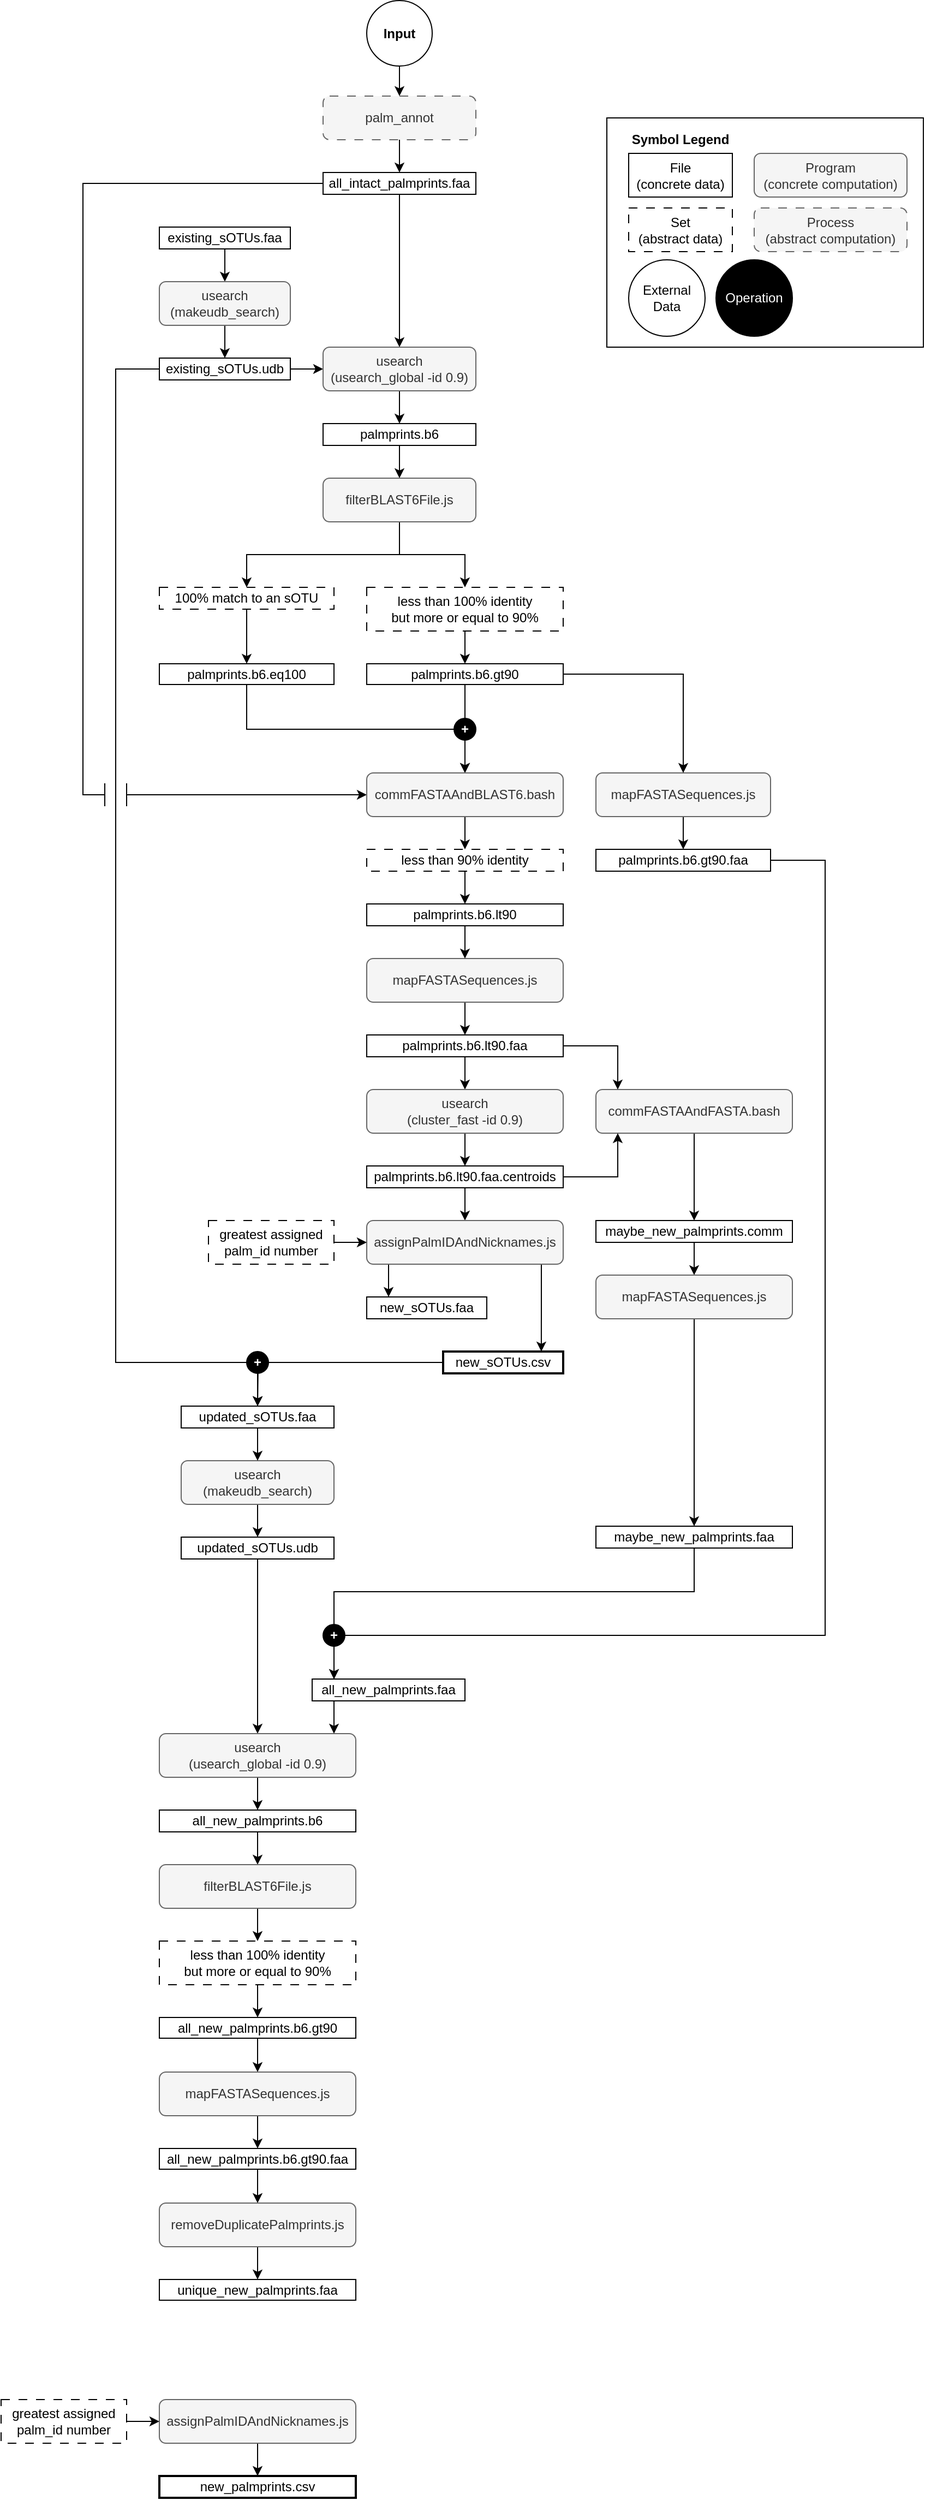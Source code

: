<mxfile version="24.7.6">
  <diagram name="Page-1" id="xePpAwtWUjEFdL4y1r4D">
    <mxGraphModel dx="1922" dy="722" grid="1" gridSize="10" guides="1" tooltips="1" connect="1" arrows="1" fold="1" page="1" pageScale="1" pageWidth="1100" pageHeight="850" math="0" shadow="0">
      <root>
        <mxCell id="0" />
        <mxCell id="1" parent="0" />
        <mxCell id="pcEnY2RNjyqCKXGkyiXo-41" value="" style="rounded=0;whiteSpace=wrap;html=1;" parent="1" vertex="1">
          <mxGeometry x="490" y="220" width="290" height="210" as="geometry" />
        </mxCell>
        <mxCell id="qipjCbiUXeIvuoldf0_X-224" style="edgeStyle=orthogonalEdgeStyle;rounded=0;orthogonalLoop=1;jettySize=auto;html=1;entryX=0.5;entryY=0;entryDx=0;entryDy=0;" parent="1" source="pcEnY2RNjyqCKXGkyiXo-3" target="qipjCbiUXeIvuoldf0_X-213" edge="1">
          <mxGeometry relative="1" as="geometry" />
        </mxCell>
        <mxCell id="pcEnY2RNjyqCKXGkyiXo-3" value="&lt;b&gt;Input&lt;/b&gt;" style="ellipse;whiteSpace=wrap;html=1;aspect=fixed;" parent="1" vertex="1">
          <mxGeometry x="270" y="112.5" width="60" height="60" as="geometry" />
        </mxCell>
        <mxCell id="qipjCbiUXeIvuoldf0_X-221" style="edgeStyle=orthogonalEdgeStyle;rounded=0;orthogonalLoop=1;jettySize=auto;html=1;entryX=0.5;entryY=0;entryDx=0;entryDy=0;" parent="1" source="pcEnY2RNjyqCKXGkyiXo-23" target="pcEnY2RNjyqCKXGkyiXo-30" edge="1">
          <mxGeometry relative="1" as="geometry" />
        </mxCell>
        <mxCell id="qipjCbiUXeIvuoldf0_X-222" style="edgeStyle=orthogonalEdgeStyle;rounded=0;orthogonalLoop=1;jettySize=auto;html=1;entryX=0;entryY=0.5;entryDx=0;entryDy=0;" parent="1" source="pcEnY2RNjyqCKXGkyiXo-23" target="qipjCbiUXeIvuoldf0_X-158" edge="1">
          <mxGeometry relative="1" as="geometry">
            <Array as="points">
              <mxPoint x="10" y="280" />
              <mxPoint x="10" y="840" />
            </Array>
          </mxGeometry>
        </mxCell>
        <mxCell id="pcEnY2RNjyqCKXGkyiXo-23" value="&lt;div&gt;all_intact_palmprints.faa&lt;/div&gt;" style="rounded=0;whiteSpace=wrap;html=1;" parent="1" vertex="1">
          <mxGeometry x="230" y="270" width="140" height="20" as="geometry" />
        </mxCell>
        <mxCell id="pcEnY2RNjyqCKXGkyiXo-28" style="edgeStyle=none;rounded=0;orthogonalLoop=1;jettySize=auto;html=1;entryX=0.5;entryY=0;entryDx=0;entryDy=0;" parent="1" source="pcEnY2RNjyqCKXGkyiXo-25" target="pcEnY2RNjyqCKXGkyiXo-26" edge="1">
          <mxGeometry relative="1" as="geometry" />
        </mxCell>
        <mxCell id="pcEnY2RNjyqCKXGkyiXo-25" value="&lt;div&gt;existing_sOTUs.faa&lt;/div&gt;" style="rounded=0;whiteSpace=wrap;html=1;" parent="1" vertex="1">
          <mxGeometry x="80" y="320" width="120" height="20" as="geometry" />
        </mxCell>
        <mxCell id="pcEnY2RNjyqCKXGkyiXo-29" style="edgeStyle=none;rounded=0;orthogonalLoop=1;jettySize=auto;html=1;entryX=0.5;entryY=0;entryDx=0;entryDy=0;" parent="1" source="pcEnY2RNjyqCKXGkyiXo-26" target="pcEnY2RNjyqCKXGkyiXo-27" edge="1">
          <mxGeometry relative="1" as="geometry" />
        </mxCell>
        <mxCell id="pcEnY2RNjyqCKXGkyiXo-26" value="&lt;div&gt;usearch&lt;/div&gt;&lt;div&gt;(makeudb_search)&lt;br&gt;&lt;/div&gt;" style="rounded=1;whiteSpace=wrap;html=1;fillColor=#f5f5f5;strokeColor=#666666;fontColor=#333333;" parent="1" vertex="1">
          <mxGeometry x="80" y="370" width="120" height="40" as="geometry" />
        </mxCell>
        <mxCell id="qipjCbiUXeIvuoldf0_X-220" style="edgeStyle=orthogonalEdgeStyle;rounded=0;orthogonalLoop=1;jettySize=auto;html=1;" parent="1" source="pcEnY2RNjyqCKXGkyiXo-27" target="pcEnY2RNjyqCKXGkyiXo-30" edge="1">
          <mxGeometry relative="1" as="geometry" />
        </mxCell>
        <mxCell id="7p6EoumD7oMu688esFDc-22" style="edgeStyle=orthogonalEdgeStyle;rounded=0;orthogonalLoop=1;jettySize=auto;html=1;entryX=0.5;entryY=0;entryDx=0;entryDy=0;" parent="1" source="pcEnY2RNjyqCKXGkyiXo-27" target="7p6EoumD7oMu688esFDc-19" edge="1">
          <mxGeometry relative="1" as="geometry">
            <Array as="points">
              <mxPoint x="40" y="450" />
              <mxPoint x="40" y="1360" />
              <mxPoint x="170" y="1360" />
            </Array>
          </mxGeometry>
        </mxCell>
        <mxCell id="pcEnY2RNjyqCKXGkyiXo-27" value="&lt;div&gt;existing_sOTUs.udb&lt;/div&gt;" style="rounded=0;whiteSpace=wrap;html=1;" parent="1" vertex="1">
          <mxGeometry x="80" y="440" width="120" height="20" as="geometry" />
        </mxCell>
        <mxCell id="qipjCbiUXeIvuoldf0_X-120" style="edgeStyle=orthogonalEdgeStyle;rounded=0;orthogonalLoop=1;jettySize=auto;html=1;entryX=0.5;entryY=0;entryDx=0;entryDy=0;" parent="1" source="pcEnY2RNjyqCKXGkyiXo-30" target="qipjCbiUXeIvuoldf0_X-117" edge="1">
          <mxGeometry relative="1" as="geometry" />
        </mxCell>
        <mxCell id="pcEnY2RNjyqCKXGkyiXo-30" value="&lt;div&gt;usearch&lt;/div&gt;&lt;div&gt;(usearch_global -id 0.9)&lt;br&gt;&lt;/div&gt;" style="rounded=1;whiteSpace=wrap;html=1;fillColor=#f5f5f5;strokeColor=#666666;fontColor=#333333;" parent="1" vertex="1">
          <mxGeometry x="230" y="430" width="140" height="40" as="geometry" />
        </mxCell>
        <mxCell id="pcEnY2RNjyqCKXGkyiXo-35" value="&lt;div&gt;External&lt;/div&gt;&lt;div&gt;Data&lt;br&gt;&lt;/div&gt;" style="ellipse;whiteSpace=wrap;html=1;aspect=fixed;" parent="1" vertex="1">
          <mxGeometry x="510" y="350" width="70" height="70" as="geometry" />
        </mxCell>
        <mxCell id="pcEnY2RNjyqCKXGkyiXo-36" value="&lt;div&gt;File&lt;/div&gt;&lt;div&gt;(concrete data)&lt;br&gt;&lt;/div&gt;" style="rounded=0;whiteSpace=wrap;html=1;" parent="1" vertex="1">
          <mxGeometry x="510" y="252.5" width="95" height="40" as="geometry" />
        </mxCell>
        <mxCell id="pcEnY2RNjyqCKXGkyiXo-37" value="&lt;div&gt;Set&lt;/div&gt;&lt;div&gt;(abstract data)&lt;br&gt;&lt;/div&gt;" style="rounded=0;whiteSpace=wrap;html=1;dashed=1;dashPattern=8 8;" parent="1" vertex="1">
          <mxGeometry x="510" y="302.5" width="95" height="40" as="geometry" />
        </mxCell>
        <mxCell id="pcEnY2RNjyqCKXGkyiXo-38" value="&lt;div&gt;Program&lt;/div&gt;&lt;div&gt;(concrete computation)&lt;br&gt;&lt;/div&gt;" style="rounded=1;whiteSpace=wrap;html=1;fillColor=#f5f5f5;strokeColor=#666666;fontColor=#333333;" parent="1" vertex="1">
          <mxGeometry x="625" y="252.5" width="140" height="40" as="geometry" />
        </mxCell>
        <mxCell id="pcEnY2RNjyqCKXGkyiXo-40" value="Symbol Legend" style="text;html=1;align=center;verticalAlign=middle;whiteSpace=wrap;rounded=0;fontStyle=1" parent="1" vertex="1">
          <mxGeometry x="510" y="227.5" width="95" height="25" as="geometry" />
        </mxCell>
        <mxCell id="pcEnY2RNjyqCKXGkyiXo-48" value="&lt;div&gt;Process&lt;/div&gt;&lt;div&gt;(abstract computation)&lt;br&gt;&lt;/div&gt;" style="rounded=1;whiteSpace=wrap;html=1;fillColor=#f5f5f5;strokeColor=#666666;fontColor=#333333;dashed=1;dashPattern=8 8;" parent="1" vertex="1">
          <mxGeometry x="625" y="302.5" width="140" height="40" as="geometry" />
        </mxCell>
        <mxCell id="qipjCbiUXeIvuoldf0_X-174" style="edgeStyle=orthogonalEdgeStyle;rounded=0;orthogonalLoop=1;jettySize=auto;html=1;entryX=0.5;entryY=0;entryDx=0;entryDy=0;" parent="1" source="qipjCbiUXeIvuoldf0_X-9" target="qipjCbiUXeIvuoldf0_X-166" edge="1">
          <mxGeometry relative="1" as="geometry" />
        </mxCell>
        <mxCell id="qipjCbiUXeIvuoldf0_X-9" value="&lt;div&gt;&lt;span style=&quot;background-color: initial;&quot;&gt;less than 90% identity&lt;/span&gt;&lt;br&gt;&lt;/div&gt;" style="rounded=0;whiteSpace=wrap;html=1;dashed=1;dashPattern=8 8;" parent="1" vertex="1">
          <mxGeometry x="270" y="890" width="180" height="20" as="geometry" />
        </mxCell>
        <mxCell id="qipjCbiUXeIvuoldf0_X-155" style="edgeStyle=orthogonalEdgeStyle;rounded=0;orthogonalLoop=1;jettySize=auto;html=1;entryX=0.5;entryY=0;entryDx=0;entryDy=0;" parent="1" source="qipjCbiUXeIvuoldf0_X-18" target="qipjCbiUXeIvuoldf0_X-23" edge="1">
          <mxGeometry relative="1" as="geometry" />
        </mxCell>
        <mxCell id="qipjCbiUXeIvuoldf0_X-18" value="mapFASTASequences.js" style="rounded=1;whiteSpace=wrap;html=1;fillColor=#f5f5f5;strokeColor=#666666;fontColor=#333333;" parent="1" vertex="1">
          <mxGeometry x="270" y="990" width="180" height="40" as="geometry" />
        </mxCell>
        <mxCell id="qipjCbiUXeIvuoldf0_X-153" style="edgeStyle=orthogonalEdgeStyle;rounded=0;orthogonalLoop=1;jettySize=auto;html=1;entryX=0.5;entryY=0;entryDx=0;entryDy=0;" parent="1" source="qipjCbiUXeIvuoldf0_X-23" target="qipjCbiUXeIvuoldf0_X-27" edge="1">
          <mxGeometry relative="1" as="geometry" />
        </mxCell>
        <mxCell id="qipjCbiUXeIvuoldf0_X-23" value="&lt;div&gt;palmprints.b6.lt90.faa&lt;/div&gt;" style="rounded=0;whiteSpace=wrap;html=1;" parent="1" vertex="1">
          <mxGeometry x="270" y="1060" width="180" height="20" as="geometry" />
        </mxCell>
        <mxCell id="qipjCbiUXeIvuoldf0_X-190" style="edgeStyle=orthogonalEdgeStyle;rounded=0;orthogonalLoop=1;jettySize=auto;html=1;entryX=0.5;entryY=0;entryDx=0;entryDy=0;" parent="1" source="qipjCbiUXeIvuoldf0_X-27" target="qipjCbiUXeIvuoldf0_X-28" edge="1">
          <mxGeometry relative="1" as="geometry" />
        </mxCell>
        <mxCell id="qipjCbiUXeIvuoldf0_X-27" value="&lt;div&gt;usearch&lt;/div&gt;&lt;div&gt;(cluster_fast -id 0.9)&lt;br&gt;&lt;/div&gt;" style="rounded=1;whiteSpace=wrap;html=1;fillColor=#f5f5f5;strokeColor=#666666;fontColor=#333333;" parent="1" vertex="1">
          <mxGeometry x="270" y="1110" width="180" height="40" as="geometry" />
        </mxCell>
        <mxCell id="qipjCbiUXeIvuoldf0_X-37" style="edgeStyle=orthogonalEdgeStyle;rounded=0;orthogonalLoop=1;jettySize=auto;html=1;entryX=0.5;entryY=0;entryDx=0;entryDy=0;" parent="1" source="qipjCbiUXeIvuoldf0_X-28" edge="1">
          <mxGeometry relative="1" as="geometry">
            <mxPoint x="360" y="1230" as="targetPoint" />
          </mxGeometry>
        </mxCell>
        <mxCell id="qipjCbiUXeIvuoldf0_X-28" value="palmprints.b6.lt90.faa.centroids" style="rounded=0;whiteSpace=wrap;html=1;" parent="1" vertex="1">
          <mxGeometry x="270" y="1180" width="180" height="20" as="geometry" />
        </mxCell>
        <mxCell id="qipjCbiUXeIvuoldf0_X-125" style="edgeStyle=orthogonalEdgeStyle;rounded=0;orthogonalLoop=1;jettySize=auto;html=1;entryX=0.5;entryY=0;entryDx=0;entryDy=0;" parent="1" source="qipjCbiUXeIvuoldf0_X-60" target="qipjCbiUXeIvuoldf0_X-122" edge="1">
          <mxGeometry relative="1" as="geometry" />
        </mxCell>
        <mxCell id="qipjCbiUXeIvuoldf0_X-60" value="&lt;div&gt;&lt;span style=&quot;background-color: initial;&quot;&gt;less than 100% identity&lt;/span&gt;&lt;br&gt;&lt;/div&gt;&lt;div&gt;&lt;span style=&quot;background-color: initial;&quot;&gt;but more or equal to 90%&lt;/span&gt;&lt;/div&gt;" style="rounded=0;whiteSpace=wrap;html=1;dashed=1;dashPattern=8 8;" parent="1" vertex="1">
          <mxGeometry x="270" y="650" width="180" height="40" as="geometry" />
        </mxCell>
        <mxCell id="qipjCbiUXeIvuoldf0_X-61" style="edgeStyle=orthogonalEdgeStyle;rounded=0;orthogonalLoop=1;jettySize=auto;html=1;entryX=0.5;entryY=0;entryDx=0;entryDy=0;" parent="1" source="qipjCbiUXeIvuoldf0_X-62" target="qipjCbiUXeIvuoldf0_X-63" edge="1">
          <mxGeometry relative="1" as="geometry" />
        </mxCell>
        <mxCell id="qipjCbiUXeIvuoldf0_X-62" value="mapFASTASequences.js" style="rounded=1;whiteSpace=wrap;html=1;fillColor=#f5f5f5;strokeColor=#666666;fontColor=#333333;" parent="1" vertex="1">
          <mxGeometry x="480" y="820" width="160" height="40" as="geometry" />
        </mxCell>
        <mxCell id="7p6EoumD7oMu688esFDc-9" style="edgeStyle=orthogonalEdgeStyle;rounded=0;orthogonalLoop=1;jettySize=auto;html=1;" parent="1" source="qipjCbiUXeIvuoldf0_X-63" edge="1">
          <mxGeometry relative="1" as="geometry">
            <mxPoint x="240" y="1650" as="targetPoint" />
            <Array as="points">
              <mxPoint x="690" y="900" />
              <mxPoint x="690" y="1610" />
              <mxPoint x="240" y="1610" />
            </Array>
          </mxGeometry>
        </mxCell>
        <mxCell id="qipjCbiUXeIvuoldf0_X-63" value="&lt;div&gt;palmprints.b6.gt90.faa&lt;/div&gt;" style="rounded=0;whiteSpace=wrap;html=1;" parent="1" vertex="1">
          <mxGeometry x="480" y="890" width="160" height="20" as="geometry" />
        </mxCell>
        <mxCell id="qipjCbiUXeIvuoldf0_X-126" style="edgeStyle=orthogonalEdgeStyle;rounded=0;orthogonalLoop=1;jettySize=auto;html=1;entryX=0.5;entryY=0;entryDx=0;entryDy=0;" parent="1" source="qipjCbiUXeIvuoldf0_X-65" target="qipjCbiUXeIvuoldf0_X-124" edge="1">
          <mxGeometry relative="1" as="geometry" />
        </mxCell>
        <mxCell id="qipjCbiUXeIvuoldf0_X-65" value="&lt;div&gt;&lt;span style=&quot;background-color: initial;&quot;&gt;100% match to an sOTU&lt;/span&gt;&lt;br&gt;&lt;/div&gt;" style="rounded=0;whiteSpace=wrap;html=1;dashed=1;dashPattern=8 8;" parent="1" vertex="1">
          <mxGeometry x="80" y="650" width="160" height="20" as="geometry" />
        </mxCell>
        <mxCell id="qipjCbiUXeIvuoldf0_X-82" style="edgeStyle=none;rounded=0;orthogonalLoop=1;jettySize=auto;html=1;entryX=0.5;entryY=0;entryDx=0;entryDy=0;" parent="1" source="qipjCbiUXeIvuoldf0_X-83" target="qipjCbiUXeIvuoldf0_X-84" edge="1">
          <mxGeometry relative="1" as="geometry" />
        </mxCell>
        <mxCell id="qipjCbiUXeIvuoldf0_X-83" value="&lt;div&gt;usearch&lt;/div&gt;&lt;div&gt;(makeudb_search)&lt;br&gt;&lt;/div&gt;" style="rounded=1;whiteSpace=wrap;html=1;fillColor=#f5f5f5;strokeColor=#666666;fontColor=#333333;" parent="1" vertex="1">
          <mxGeometry x="100" y="1450" width="140" height="40" as="geometry" />
        </mxCell>
        <mxCell id="qipjCbiUXeIvuoldf0_X-212" style="edgeStyle=orthogonalEdgeStyle;rounded=0;orthogonalLoop=1;jettySize=auto;html=1;entryX=0.5;entryY=0;entryDx=0;entryDy=0;" parent="1" source="qipjCbiUXeIvuoldf0_X-84" target="qipjCbiUXeIvuoldf0_X-100" edge="1">
          <mxGeometry relative="1" as="geometry" />
        </mxCell>
        <mxCell id="qipjCbiUXeIvuoldf0_X-84" value="&lt;div&gt;updated_sOTUs.udb&lt;/div&gt;" style="rounded=0;whiteSpace=wrap;html=1;" parent="1" vertex="1">
          <mxGeometry x="100" y="1520" width="140" height="20" as="geometry" />
        </mxCell>
        <mxCell id="qipjCbiUXeIvuoldf0_X-97" value="&lt;div&gt;Operation&lt;/div&gt;" style="ellipse;whiteSpace=wrap;html=1;aspect=fixed;fillStyle=auto;fillColor=#000000;fontColor=#FFFFFF;" parent="1" vertex="1">
          <mxGeometry x="590" y="350" width="70" height="70" as="geometry" />
        </mxCell>
        <mxCell id="7p6EoumD7oMu688esFDc-27" style="edgeStyle=orthogonalEdgeStyle;rounded=0;orthogonalLoop=1;jettySize=auto;html=1;entryX=0.5;entryY=0;entryDx=0;entryDy=0;" parent="1" source="qipjCbiUXeIvuoldf0_X-100" target="7p6EoumD7oMu688esFDc-26" edge="1">
          <mxGeometry relative="1" as="geometry" />
        </mxCell>
        <mxCell id="qipjCbiUXeIvuoldf0_X-100" value="&lt;div&gt;usearch&lt;/div&gt;&lt;div&gt;(usearch_global -id 0.9)&lt;br&gt;&lt;/div&gt;" style="rounded=1;whiteSpace=wrap;html=1;fillColor=#f5f5f5;strokeColor=#666666;fontColor=#333333;" parent="1" vertex="1">
          <mxGeometry x="80" y="1700" width="180" height="40" as="geometry" />
        </mxCell>
        <mxCell id="qipjCbiUXeIvuoldf0_X-110" style="edgeStyle=orthogonalEdgeStyle;rounded=0;orthogonalLoop=1;jettySize=auto;html=1;entryX=0.5;entryY=0;entryDx=0;entryDy=0;" parent="1" target="qipjCbiUXeIvuoldf0_X-109" edge="1">
          <mxGeometry relative="1" as="geometry">
            <mxPoint x="170" y="1860" as="sourcePoint" />
          </mxGeometry>
        </mxCell>
        <mxCell id="7p6EoumD7oMu688esFDc-7" style="edgeStyle=orthogonalEdgeStyle;rounded=0;orthogonalLoop=1;jettySize=auto;html=1;entryX=0.5;entryY=0;entryDx=0;entryDy=0;" parent="1" source="qipjCbiUXeIvuoldf0_X-109" edge="1">
          <mxGeometry relative="1" as="geometry">
            <mxPoint x="170" y="1960" as="targetPoint" />
          </mxGeometry>
        </mxCell>
        <mxCell id="qipjCbiUXeIvuoldf0_X-109" value="&lt;div&gt;&lt;div&gt;&lt;span style=&quot;background-color: initial;&quot;&gt;less than 100% identity&lt;/span&gt;&lt;br&gt;&lt;/div&gt;&lt;div&gt;&lt;span style=&quot;background-color: initial;&quot;&gt;but more or equal to 90%&lt;/span&gt;&lt;/div&gt;&lt;/div&gt;" style="rounded=0;whiteSpace=wrap;html=1;dashed=1;dashPattern=8 8;" parent="1" vertex="1">
          <mxGeometry x="80" y="1890" width="180" height="40" as="geometry" />
        </mxCell>
        <mxCell id="7p6EoumD7oMu688esFDc-23" style="edgeStyle=orthogonalEdgeStyle;rounded=0;orthogonalLoop=1;jettySize=auto;html=1;" parent="1" source="qipjCbiUXeIvuoldf0_X-113" edge="1">
          <mxGeometry relative="1" as="geometry">
            <mxPoint x="170" y="1400" as="targetPoint" />
          </mxGeometry>
        </mxCell>
        <mxCell id="qipjCbiUXeIvuoldf0_X-113" value="&lt;div&gt;new_sOTUs.csv&lt;/div&gt;" style="rounded=0;whiteSpace=wrap;html=1;strokeWidth=2;" parent="1" vertex="1">
          <mxGeometry x="340" y="1350" width="110" height="20" as="geometry" />
        </mxCell>
        <mxCell id="qipjCbiUXeIvuoldf0_X-115" value="&lt;div&gt;new_palmprints.csv&lt;/div&gt;" style="rounded=0;whiteSpace=wrap;html=1;strokeWidth=2;" parent="1" vertex="1">
          <mxGeometry x="80" y="2380" width="180" height="20" as="geometry" />
        </mxCell>
        <mxCell id="qipjCbiUXeIvuoldf0_X-118" style="edgeStyle=orthogonalEdgeStyle;rounded=0;orthogonalLoop=1;jettySize=auto;html=1;entryX=0.5;entryY=0;entryDx=0;entryDy=0;" parent="1" source="qipjCbiUXeIvuoldf0_X-117" edge="1">
          <mxGeometry relative="1" as="geometry">
            <mxPoint x="300" y="550" as="targetPoint" />
          </mxGeometry>
        </mxCell>
        <mxCell id="qipjCbiUXeIvuoldf0_X-117" value="&lt;div&gt;palmprints.b6&lt;/div&gt;" style="rounded=0;whiteSpace=wrap;html=1;" parent="1" vertex="1">
          <mxGeometry x="230" y="500" width="140" height="20" as="geometry" />
        </mxCell>
        <mxCell id="qipjCbiUXeIvuoldf0_X-149" style="edgeStyle=orthogonalEdgeStyle;rounded=0;orthogonalLoop=1;jettySize=auto;html=1;entryX=0.5;entryY=0;entryDx=0;entryDy=0;" parent="1" source="qipjCbiUXeIvuoldf0_X-121" target="qipjCbiUXeIvuoldf0_X-65" edge="1">
          <mxGeometry relative="1" as="geometry">
            <Array as="points">
              <mxPoint x="300" y="620" />
              <mxPoint x="160" y="620" />
            </Array>
          </mxGeometry>
        </mxCell>
        <mxCell id="qipjCbiUXeIvuoldf0_X-188" style="edgeStyle=orthogonalEdgeStyle;rounded=0;orthogonalLoop=1;jettySize=auto;html=1;" parent="1" source="qipjCbiUXeIvuoldf0_X-121" target="qipjCbiUXeIvuoldf0_X-60" edge="1">
          <mxGeometry relative="1" as="geometry">
            <Array as="points">
              <mxPoint x="300" y="620" />
              <mxPoint x="360" y="620" />
            </Array>
          </mxGeometry>
        </mxCell>
        <mxCell id="qipjCbiUXeIvuoldf0_X-121" value="filterBLAST6File.js" style="rounded=1;whiteSpace=wrap;html=1;fillColor=#f5f5f5;strokeColor=#666666;fontColor=#333333;" parent="1" vertex="1">
          <mxGeometry x="230" y="550" width="140" height="40" as="geometry" />
        </mxCell>
        <mxCell id="qipjCbiUXeIvuoldf0_X-131" style="edgeStyle=orthogonalEdgeStyle;rounded=0;orthogonalLoop=1;jettySize=auto;html=1;entryX=0.5;entryY=0;entryDx=0;entryDy=0;" parent="1" source="qipjCbiUXeIvuoldf0_X-122" target="qipjCbiUXeIvuoldf0_X-62" edge="1">
          <mxGeometry relative="1" as="geometry" />
        </mxCell>
        <mxCell id="qipjCbiUXeIvuoldf0_X-217" style="edgeStyle=orthogonalEdgeStyle;rounded=0;orthogonalLoop=1;jettySize=auto;html=1;entryX=0.5;entryY=0;entryDx=0;entryDy=0;" parent="1" source="qipjCbiUXeIvuoldf0_X-122" target="qipjCbiUXeIvuoldf0_X-158" edge="1">
          <mxGeometry relative="1" as="geometry" />
        </mxCell>
        <mxCell id="qipjCbiUXeIvuoldf0_X-122" value="&lt;div&gt;palmprints.b6.gt90&lt;/div&gt;" style="rounded=0;whiteSpace=wrap;html=1;" parent="1" vertex="1">
          <mxGeometry x="270" y="720" width="180" height="19" as="geometry" />
        </mxCell>
        <mxCell id="qipjCbiUXeIvuoldf0_X-218" style="edgeStyle=orthogonalEdgeStyle;rounded=0;orthogonalLoop=1;jettySize=auto;html=1;entryX=0.5;entryY=0;entryDx=0;entryDy=0;" parent="1" source="qipjCbiUXeIvuoldf0_X-124" target="qipjCbiUXeIvuoldf0_X-158" edge="1">
          <mxGeometry relative="1" as="geometry">
            <Array as="points">
              <mxPoint x="160" y="780" />
              <mxPoint x="360" y="780" />
            </Array>
          </mxGeometry>
        </mxCell>
        <mxCell id="qipjCbiUXeIvuoldf0_X-124" value="&lt;div&gt;palmprints.b6.eq100&lt;/div&gt;" style="rounded=0;whiteSpace=wrap;html=1;" parent="1" vertex="1">
          <mxGeometry x="80" y="720" width="160" height="19" as="geometry" />
        </mxCell>
        <mxCell id="qipjCbiUXeIvuoldf0_X-170" style="edgeStyle=orthogonalEdgeStyle;rounded=0;orthogonalLoop=1;jettySize=auto;html=1;entryX=0.5;entryY=0;entryDx=0;entryDy=0;" parent="1" source="qipjCbiUXeIvuoldf0_X-158" target="qipjCbiUXeIvuoldf0_X-9" edge="1">
          <mxGeometry relative="1" as="geometry" />
        </mxCell>
        <mxCell id="qipjCbiUXeIvuoldf0_X-158" value="commFASTAAndBLAST6.bash" style="rounded=1;whiteSpace=wrap;html=1;fillColor=#f5f5f5;strokeColor=#666666;fontColor=#333333;" parent="1" vertex="1">
          <mxGeometry x="270" y="820" width="180" height="40" as="geometry" />
        </mxCell>
        <mxCell id="qipjCbiUXeIvuoldf0_X-172" style="edgeStyle=orthogonalEdgeStyle;rounded=0;orthogonalLoop=1;jettySize=auto;html=1;entryX=0.5;entryY=0;entryDx=0;entryDy=0;" parent="1" source="qipjCbiUXeIvuoldf0_X-166" target="qipjCbiUXeIvuoldf0_X-18" edge="1">
          <mxGeometry relative="1" as="geometry" />
        </mxCell>
        <mxCell id="qipjCbiUXeIvuoldf0_X-166" value="&lt;div&gt;palmprints.b6.lt90&lt;/div&gt;" style="rounded=0;whiteSpace=wrap;html=1;" parent="1" vertex="1">
          <mxGeometry x="270" y="940" width="180" height="20" as="geometry" />
        </mxCell>
        <mxCell id="qipjCbiUXeIvuoldf0_X-177" value="&lt;b&gt;+&lt;/b&gt;" style="ellipse;whiteSpace=wrap;html=1;aspect=fixed;fillStyle=auto;fillColor=#000000;fontColor=#FFFFFF;" parent="1" vertex="1">
          <mxGeometry x="350" y="770" width="20" height="20" as="geometry" />
        </mxCell>
        <mxCell id="qipjCbiUXeIvuoldf0_X-203" style="edgeStyle=orthogonalEdgeStyle;rounded=0;orthogonalLoop=1;jettySize=auto;html=1;entryX=0.5;entryY=0;entryDx=0;entryDy=0;" parent="1" source="qipjCbiUXeIvuoldf0_X-195" target="qipjCbiUXeIvuoldf0_X-202" edge="1">
          <mxGeometry relative="1" as="geometry" />
        </mxCell>
        <mxCell id="qipjCbiUXeIvuoldf0_X-195" value="commFASTAAndFASTA.bash" style="rounded=1;whiteSpace=wrap;html=1;fillColor=#f5f5f5;strokeColor=#666666;fontColor=#333333;" parent="1" vertex="1">
          <mxGeometry x="480" y="1110" width="180" height="40" as="geometry" />
        </mxCell>
        <mxCell id="qipjCbiUXeIvuoldf0_X-198" style="edgeStyle=orthogonalEdgeStyle;rounded=0;orthogonalLoop=1;jettySize=auto;html=1;entryX=0.111;entryY=0;entryDx=0;entryDy=0;entryPerimeter=0;" parent="1" source="qipjCbiUXeIvuoldf0_X-23" target="qipjCbiUXeIvuoldf0_X-195" edge="1">
          <mxGeometry relative="1" as="geometry" />
        </mxCell>
        <mxCell id="qipjCbiUXeIvuoldf0_X-199" style="edgeStyle=orthogonalEdgeStyle;rounded=0;orthogonalLoop=1;jettySize=auto;html=1;entryX=0.111;entryY=1;entryDx=0;entryDy=0;entryPerimeter=0;" parent="1" source="qipjCbiUXeIvuoldf0_X-28" target="qipjCbiUXeIvuoldf0_X-195" edge="1">
          <mxGeometry relative="1" as="geometry" />
        </mxCell>
        <mxCell id="qipjCbiUXeIvuoldf0_X-205" style="edgeStyle=orthogonalEdgeStyle;rounded=0;orthogonalLoop=1;jettySize=auto;html=1;entryX=0.5;entryY=0;entryDx=0;entryDy=0;" parent="1" source="qipjCbiUXeIvuoldf0_X-202" target="qipjCbiUXeIvuoldf0_X-204" edge="1">
          <mxGeometry relative="1" as="geometry" />
        </mxCell>
        <mxCell id="qipjCbiUXeIvuoldf0_X-202" value="&lt;div&gt;maybe_new_palmprints.comm&lt;/div&gt;" style="rounded=0;whiteSpace=wrap;html=1;" parent="1" vertex="1">
          <mxGeometry x="480" y="1230" width="180" height="20" as="geometry" />
        </mxCell>
        <mxCell id="qipjCbiUXeIvuoldf0_X-207" style="edgeStyle=orthogonalEdgeStyle;rounded=0;orthogonalLoop=1;jettySize=auto;html=1;entryX=0.5;entryY=0;entryDx=0;entryDy=0;" parent="1" source="qipjCbiUXeIvuoldf0_X-204" target="qipjCbiUXeIvuoldf0_X-206" edge="1">
          <mxGeometry relative="1" as="geometry" />
        </mxCell>
        <mxCell id="qipjCbiUXeIvuoldf0_X-204" value="mapFASTASequences.js" style="rounded=1;whiteSpace=wrap;html=1;fillColor=#f5f5f5;strokeColor=#666666;fontColor=#333333;" parent="1" vertex="1">
          <mxGeometry x="480" y="1280" width="180" height="40" as="geometry" />
        </mxCell>
        <mxCell id="qipjCbiUXeIvuoldf0_X-206" value="&lt;div&gt;maybe_new_palmprints.faa&lt;/div&gt;" style="rounded=0;whiteSpace=wrap;html=1;" parent="1" vertex="1">
          <mxGeometry x="480" y="1510" width="180" height="20" as="geometry" />
        </mxCell>
        <mxCell id="qipjCbiUXeIvuoldf0_X-223" style="edgeStyle=orthogonalEdgeStyle;rounded=0;orthogonalLoop=1;jettySize=auto;html=1;entryX=0.5;entryY=0;entryDx=0;entryDy=0;" parent="1" source="qipjCbiUXeIvuoldf0_X-213" target="pcEnY2RNjyqCKXGkyiXo-23" edge="1">
          <mxGeometry relative="1" as="geometry" />
        </mxCell>
        <mxCell id="qipjCbiUXeIvuoldf0_X-213" value="palm_annot" style="rounded=1;whiteSpace=wrap;html=1;fillColor=#f5f5f5;strokeColor=#666666;fontColor=#333333;dashed=1;dashPattern=8 8;" parent="1" vertex="1">
          <mxGeometry x="230" y="200" width="140" height="40" as="geometry" />
        </mxCell>
        <mxCell id="qipjCbiUXeIvuoldf0_X-227" value="" style="shape=partialRectangle;whiteSpace=wrap;html=1;top=0;bottom=0;fillColor=#FFFFFF;" parent="1" vertex="1">
          <mxGeometry x="30" y="830" width="20" height="20" as="geometry" />
        </mxCell>
        <mxCell id="qipjCbiUXeIvuoldf0_X-229" value="" style="endArrow=none;html=1;rounded=0;exitX=0.5;exitY=1;exitDx=0;exitDy=0;" parent="1" source="qipjCbiUXeIvuoldf0_X-227" edge="1">
          <mxGeometry width="50" height="50" relative="1" as="geometry">
            <mxPoint x="-10" y="880" as="sourcePoint" />
            <mxPoint x="40" y="830" as="targetPoint" />
          </mxGeometry>
        </mxCell>
        <mxCell id="VFu0eOYfGQJj1M0cjpmJ-3" value="&lt;div&gt;new_sOTUs.faa&lt;/div&gt;" style="rounded=0;whiteSpace=wrap;html=1;" parent="1" vertex="1">
          <mxGeometry x="270" y="1300" width="110" height="20" as="geometry" />
        </mxCell>
        <mxCell id="VFu0eOYfGQJj1M0cjpmJ-10" value="" style="endArrow=classic;html=1;rounded=0;" parent="1" edge="1">
          <mxGeometry width="50" height="50" relative="1" as="geometry">
            <mxPoint x="290" y="1270" as="sourcePoint" />
            <mxPoint x="290" y="1300" as="targetPoint" />
          </mxGeometry>
        </mxCell>
        <mxCell id="VFu0eOYfGQJj1M0cjpmJ-11" value="" style="endArrow=classic;html=1;rounded=0;entryX=0.818;entryY=0;entryDx=0;entryDy=0;entryPerimeter=0;" parent="1" target="qipjCbiUXeIvuoldf0_X-113" edge="1">
          <mxGeometry width="50" height="50" relative="1" as="geometry">
            <mxPoint x="430" y="1270" as="sourcePoint" />
            <mxPoint x="430" y="1300" as="targetPoint" />
          </mxGeometry>
        </mxCell>
        <mxCell id="7p6EoumD7oMu688esFDc-3" value="assignPalmIDAndNicknames.js" style="rounded=1;whiteSpace=wrap;html=1;fillColor=#f5f5f5;strokeColor=#666666;fontColor=#333333;" parent="1" vertex="1">
          <mxGeometry x="270" y="1230" width="180" height="40" as="geometry" />
        </mxCell>
        <mxCell id="7p6EoumD7oMu688esFDc-13" style="edgeStyle=orthogonalEdgeStyle;rounded=0;orthogonalLoop=1;jettySize=auto;html=1;entryX=0.5;entryY=0;entryDx=0;entryDy=0;" parent="1" source="7p6EoumD7oMu688esFDc-12" target="qipjCbiUXeIvuoldf0_X-115" edge="1">
          <mxGeometry relative="1" as="geometry" />
        </mxCell>
        <mxCell id="7p6EoumD7oMu688esFDc-12" value="assignPalmIDAndNicknames.js" style="rounded=1;whiteSpace=wrap;html=1;fillColor=#f5f5f5;strokeColor=#666666;fontColor=#333333;" parent="1" vertex="1">
          <mxGeometry x="80" y="2310" width="180" height="40" as="geometry" />
        </mxCell>
        <mxCell id="7p6EoumD7oMu688esFDc-16" style="edgeStyle=orthogonalEdgeStyle;rounded=0;orthogonalLoop=1;jettySize=auto;html=1;entryX=0;entryY=0.5;entryDx=0;entryDy=0;" parent="1" source="7p6EoumD7oMu688esFDc-15" target="7p6EoumD7oMu688esFDc-3" edge="1">
          <mxGeometry relative="1" as="geometry" />
        </mxCell>
        <mxCell id="7p6EoumD7oMu688esFDc-15" value="greatest assigned palm_id number" style="rounded=0;whiteSpace=wrap;html=1;dashed=1;dashPattern=8 8;" parent="1" vertex="1">
          <mxGeometry x="125" y="1230" width="115" height="40" as="geometry" />
        </mxCell>
        <mxCell id="7p6EoumD7oMu688esFDc-24" style="edgeStyle=orthogonalEdgeStyle;rounded=0;orthogonalLoop=1;jettySize=auto;html=1;entryX=0.5;entryY=0;entryDx=0;entryDy=0;" parent="1" source="7p6EoumD7oMu688esFDc-19" target="qipjCbiUXeIvuoldf0_X-83" edge="1">
          <mxGeometry relative="1" as="geometry" />
        </mxCell>
        <mxCell id="7p6EoumD7oMu688esFDc-19" value="&lt;div&gt;updated_sOTUs.faa&lt;/div&gt;" style="rounded=0;whiteSpace=wrap;html=1;" parent="1" vertex="1">
          <mxGeometry x="100" y="1400" width="140" height="20" as="geometry" />
        </mxCell>
        <mxCell id="qipjCbiUXeIvuoldf0_X-98" value="&lt;b&gt;+&lt;/b&gt;" style="ellipse;whiteSpace=wrap;html=1;aspect=fixed;fillStyle=auto;fillColor=#000000;fontColor=#FFFFFF;" parent="1" vertex="1">
          <mxGeometry x="160" y="1350" width="20" height="20" as="geometry" />
        </mxCell>
        <mxCell id="7p6EoumD7oMu688esFDc-28" style="edgeStyle=orthogonalEdgeStyle;rounded=0;orthogonalLoop=1;jettySize=auto;html=1;entryX=0.5;entryY=0;entryDx=0;entryDy=0;" parent="1" source="7p6EoumD7oMu688esFDc-26" edge="1">
          <mxGeometry relative="1" as="geometry">
            <mxPoint x="170" y="1820" as="targetPoint" />
          </mxGeometry>
        </mxCell>
        <mxCell id="7p6EoumD7oMu688esFDc-26" value="&lt;div&gt;all_new_palmprints.b6&lt;/div&gt;" style="rounded=0;whiteSpace=wrap;html=1;" parent="1" vertex="1">
          <mxGeometry x="80" y="1770" width="180" height="20" as="geometry" />
        </mxCell>
        <mxCell id="7p6EoumD7oMu688esFDc-29" value="&lt;div&gt;all_new_palmprints.faa&lt;/div&gt;" style="rounded=0;whiteSpace=wrap;html=1;" parent="1" vertex="1">
          <mxGeometry x="220" y="1650" width="140" height="20" as="geometry" />
        </mxCell>
        <mxCell id="7p6EoumD7oMu688esFDc-30" style="edgeStyle=orthogonalEdgeStyle;rounded=0;orthogonalLoop=1;jettySize=auto;html=1;entryX=0.143;entryY=0;entryDx=0;entryDy=0;entryPerimeter=0;" parent="1" source="qipjCbiUXeIvuoldf0_X-206" target="7p6EoumD7oMu688esFDc-29" edge="1">
          <mxGeometry relative="1" as="geometry">
            <Array as="points">
              <mxPoint x="570" y="1570" />
              <mxPoint x="240" y="1570" />
            </Array>
          </mxGeometry>
        </mxCell>
        <mxCell id="qipjCbiUXeIvuoldf0_X-233" value="&lt;b&gt;+&lt;/b&gt;" style="ellipse;whiteSpace=wrap;html=1;aspect=fixed;fillStyle=auto;fillColor=#000000;fontColor=#FFFFFF;" parent="1" vertex="1">
          <mxGeometry x="230" y="1600" width="20" height="20" as="geometry" />
        </mxCell>
        <mxCell id="7p6EoumD7oMu688esFDc-31" value="" style="endArrow=classic;html=1;rounded=0;" parent="1" edge="1">
          <mxGeometry width="50" height="50" relative="1" as="geometry">
            <mxPoint x="240" y="1670" as="sourcePoint" />
            <mxPoint x="240" y="1700" as="targetPoint" />
          </mxGeometry>
        </mxCell>
        <mxCell id="xhpkhpluwPyCztWJii3I-1" value="filterBLAST6File.js" style="rounded=1;whiteSpace=wrap;html=1;fillColor=#f5f5f5;strokeColor=#666666;fontColor=#333333;" vertex="1" parent="1">
          <mxGeometry x="80" y="1820" width="180" height="40" as="geometry" />
        </mxCell>
        <mxCell id="xhpkhpluwPyCztWJii3I-3" style="edgeStyle=orthogonalEdgeStyle;rounded=0;orthogonalLoop=1;jettySize=auto;html=1;" edge="1" parent="1" source="xhpkhpluwPyCztWJii3I-2">
          <mxGeometry relative="1" as="geometry">
            <mxPoint x="170" y="2010" as="targetPoint" />
          </mxGeometry>
        </mxCell>
        <mxCell id="xhpkhpluwPyCztWJii3I-2" value="&lt;div&gt;all_new_palmprints.b6.gt90&lt;/div&gt;" style="rounded=0;whiteSpace=wrap;html=1;" vertex="1" parent="1">
          <mxGeometry x="80" y="1960" width="180" height="19" as="geometry" />
        </mxCell>
        <mxCell id="xhpkhpluwPyCztWJii3I-7" style="edgeStyle=orthogonalEdgeStyle;rounded=0;orthogonalLoop=1;jettySize=auto;html=1;entryX=0.5;entryY=0;entryDx=0;entryDy=0;" edge="1" parent="1" source="xhpkhpluwPyCztWJii3I-4" target="xhpkhpluwPyCztWJii3I-5">
          <mxGeometry relative="1" as="geometry" />
        </mxCell>
        <mxCell id="xhpkhpluwPyCztWJii3I-4" value="mapFASTASequences.js" style="rounded=1;whiteSpace=wrap;html=1;fillColor=#f5f5f5;strokeColor=#666666;fontColor=#333333;" vertex="1" parent="1">
          <mxGeometry x="80" y="2010" width="180" height="40" as="geometry" />
        </mxCell>
        <mxCell id="xhpkhpluwPyCztWJii3I-15" style="edgeStyle=orthogonalEdgeStyle;rounded=0;orthogonalLoop=1;jettySize=auto;html=1;entryX=0.5;entryY=0;entryDx=0;entryDy=0;" edge="1" parent="1" source="xhpkhpluwPyCztWJii3I-5" target="xhpkhpluwPyCztWJii3I-13">
          <mxGeometry relative="1" as="geometry" />
        </mxCell>
        <mxCell id="xhpkhpluwPyCztWJii3I-5" value="&lt;div&gt;all_new_palmprints.b6.gt90.faa&lt;/div&gt;" style="rounded=0;whiteSpace=wrap;html=1;" vertex="1" parent="1">
          <mxGeometry x="80" y="2080" width="180" height="19" as="geometry" />
        </mxCell>
        <mxCell id="xhpkhpluwPyCztWJii3I-11" style="edgeStyle=orthogonalEdgeStyle;rounded=0;orthogonalLoop=1;jettySize=auto;html=1;entryX=0;entryY=0.5;entryDx=0;entryDy=0;" edge="1" parent="1" source="xhpkhpluwPyCztWJii3I-8" target="7p6EoumD7oMu688esFDc-12">
          <mxGeometry relative="1" as="geometry" />
        </mxCell>
        <mxCell id="xhpkhpluwPyCztWJii3I-8" value="greatest assigned palm_id number" style="rounded=0;whiteSpace=wrap;html=1;dashed=1;dashPattern=8 8;" vertex="1" parent="1">
          <mxGeometry x="-65" y="2310" width="115" height="40" as="geometry" />
        </mxCell>
        <mxCell id="xhpkhpluwPyCztWJii3I-17" style="edgeStyle=orthogonalEdgeStyle;rounded=0;orthogonalLoop=1;jettySize=auto;html=1;entryX=0.5;entryY=0;entryDx=0;entryDy=0;" edge="1" parent="1" source="xhpkhpluwPyCztWJii3I-13" target="xhpkhpluwPyCztWJii3I-14">
          <mxGeometry relative="1" as="geometry" />
        </mxCell>
        <mxCell id="xhpkhpluwPyCztWJii3I-13" value="removeDuplicatePalmprints.js" style="rounded=1;whiteSpace=wrap;html=1;fillColor=#f5f5f5;strokeColor=#666666;fontColor=#333333;" vertex="1" parent="1">
          <mxGeometry x="80" y="2130" width="180" height="40" as="geometry" />
        </mxCell>
        <mxCell id="xhpkhpluwPyCztWJii3I-14" value="&lt;div&gt;unique_new_palmprints.faa&lt;/div&gt;" style="rounded=0;whiteSpace=wrap;html=1;" vertex="1" parent="1">
          <mxGeometry x="80" y="2200" width="180" height="19" as="geometry" />
        </mxCell>
      </root>
    </mxGraphModel>
  </diagram>
</mxfile>
